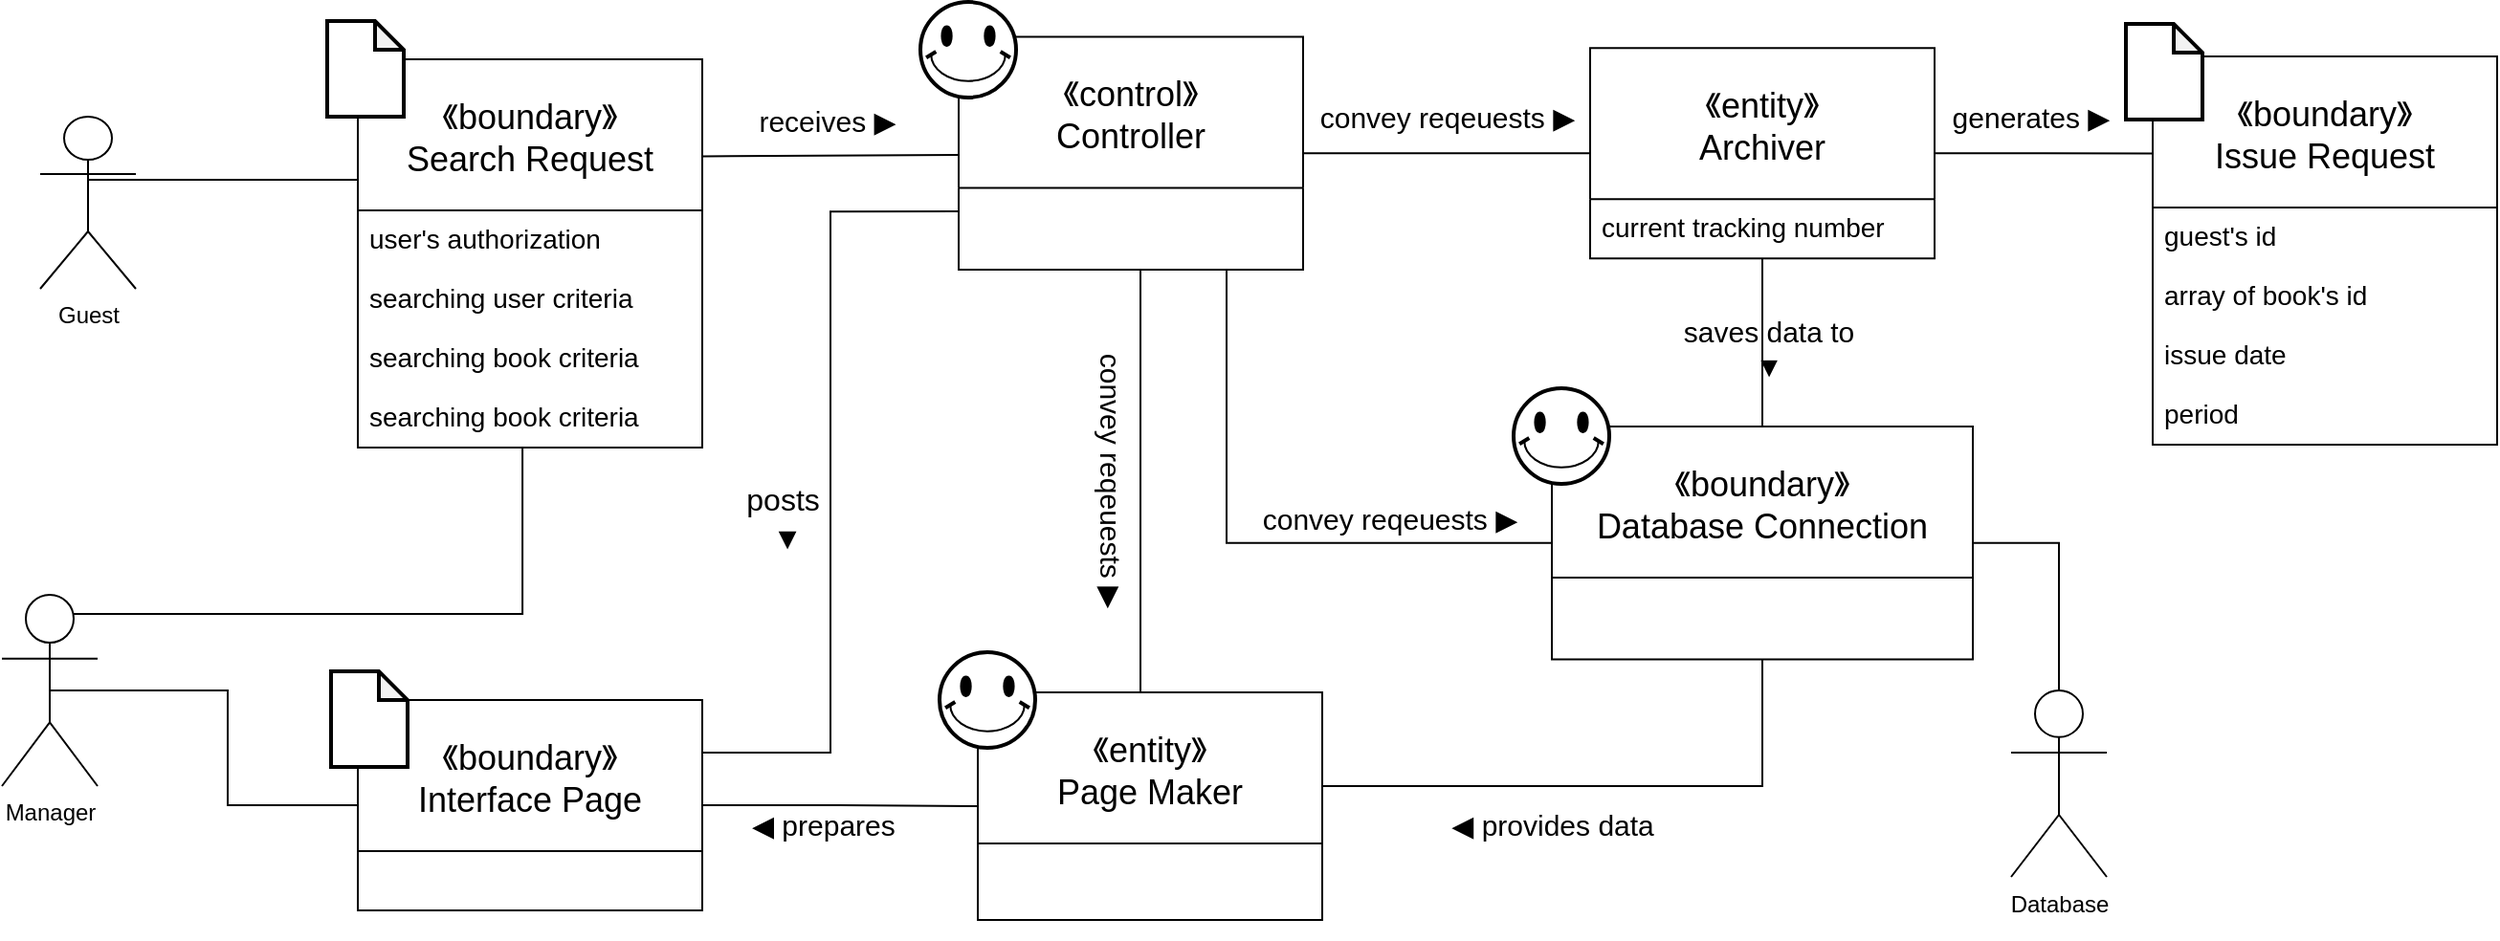 <mxfile version="14.6.0" type="github">
  <diagram id="5l0Z7yfl8ByQtcLtXI0_" name="Page-1">
    <mxGraphModel dx="2370" dy="1270" grid="1" gridSize="10" guides="1" tooltips="1" connect="1" arrows="1" fold="1" page="1" pageScale="1" pageWidth="700" pageHeight="1000" math="0" shadow="0">
      <root>
        <mxCell id="0" />
        <mxCell id="1" parent="0" />
        <mxCell id="XmLIVMyjwb1xh4FuUnke-17" value="Database&lt;br&gt;" style="shape=umlActor;verticalLabelPosition=bottom;verticalAlign=top;html=1;outlineConnect=0;" parent="1" vertex="1">
          <mxGeometry x="1150" y="430" width="50" height="97.5" as="geometry" />
        </mxCell>
        <mxCell id="XmLIVMyjwb1xh4FuUnke-107" style="edgeStyle=orthogonalEdgeStyle;rounded=0;orthogonalLoop=1;jettySize=auto;html=1;exitX=0.5;exitY=0.5;exitDx=0;exitDy=0;exitPerimeter=0;entryX=0;entryY=0.5;entryDx=0;entryDy=0;fontSize=14;endArrow=none;endFill=0;" parent="1" source="XmLIVMyjwb1xh4FuUnke-20" target="XmLIVMyjwb1xh4FuUnke-69" edge="1">
          <mxGeometry relative="1" as="geometry" />
        </mxCell>
        <mxCell id="XmLIVMyjwb1xh4FuUnke-115" style="edgeStyle=elbowEdgeStyle;rounded=0;orthogonalLoop=1;jettySize=auto;html=1;exitX=0.75;exitY=0.1;exitDx=0;exitDy=0;exitPerimeter=0;entryX=0.478;entryY=1;entryDx=0;entryDy=0;entryPerimeter=0;fontSize=14;endArrow=none;endFill=0;elbow=vertical;" parent="1" source="XmLIVMyjwb1xh4FuUnke-20" target="XmLIVMyjwb1xh4FuUnke-40" edge="1">
          <mxGeometry relative="1" as="geometry">
            <Array as="points">
              <mxPoint x="260" y="390" />
            </Array>
          </mxGeometry>
        </mxCell>
        <mxCell id="XmLIVMyjwb1xh4FuUnke-20" value="Manager" style="shape=umlActor;verticalLabelPosition=bottom;verticalAlign=top;html=1;outlineConnect=0;" parent="1" vertex="1">
          <mxGeometry x="100" y="380" width="50" height="100" as="geometry" />
        </mxCell>
        <mxCell id="XmLIVMyjwb1xh4FuUnke-99" style="edgeStyle=orthogonalEdgeStyle;rounded=0;orthogonalLoop=1;jettySize=auto;html=1;exitX=1;exitY=0.5;exitDx=0;exitDy=0;entryX=0;entryY=0.25;entryDx=0;entryDy=0;fontSize=14;endArrow=none;endFill=0;" parent="1" source="XmLIVMyjwb1xh4FuUnke-41" target="XmLIVMyjwb1xh4FuUnke-49" edge="1">
          <mxGeometry relative="1" as="geometry" />
        </mxCell>
        <mxCell id="XmLIVMyjwb1xh4FuUnke-41" value="《entity》&#xa;Archiver" style="swimlane;fontStyle=0;childLayout=stackLayout;horizontal=1;startSize=79;horizontalStack=0;resizeParent=1;resizeParentMax=0;resizeLast=0;collapsible=1;marginBottom=0;fontSize=18;labelBorderColor=none;" parent="1" vertex="1">
          <mxGeometry x="930" y="94.1" width="180" height="110" as="geometry" />
        </mxCell>
        <mxCell id="XmLIVMyjwb1xh4FuUnke-42" value="current tracking number" style="text;strokeColor=none;fillColor=none;align=left;verticalAlign=top;spacingLeft=4;spacingRight=4;overflow=hidden;rotatable=0;points=[[0,0.5],[1,0.5]];portConstraint=eastwest;fontSize=14;" parent="XmLIVMyjwb1xh4FuUnke-41" vertex="1">
          <mxGeometry y="79" width="180" height="31" as="geometry" />
        </mxCell>
        <mxCell id="XmLIVMyjwb1xh4FuUnke-57" value="" style="group" parent="1" vertex="1" connectable="0">
          <mxGeometry x="580" y="70" width="200" height="150" as="geometry" />
        </mxCell>
        <mxCell id="XmLIVMyjwb1xh4FuUnke-53" value="《control》&#xa;Controller" style="swimlane;fontStyle=0;childLayout=stackLayout;horizontal=1;startSize=79;horizontalStack=0;resizeParent=1;resizeParentMax=0;resizeLast=0;collapsible=1;marginBottom=0;fontSize=18;labelBorderColor=none;" parent="XmLIVMyjwb1xh4FuUnke-57" vertex="1">
          <mxGeometry x="20" y="18.2" width="180" height="121.8" as="geometry" />
        </mxCell>
        <mxCell id="XmLIVMyjwb1xh4FuUnke-56" value="" style="verticalLabelPosition=bottom;verticalAlign=top;html=1;shape=mxgraph.basic.smiley;fontSize=14;strokeWidth=2;fillColor=#ffffff;" parent="XmLIVMyjwb1xh4FuUnke-57" vertex="1">
          <mxGeometry width="50" height="50" as="geometry" />
        </mxCell>
        <mxCell id="XmLIVMyjwb1xh4FuUnke-58" value="" style="group" parent="1" vertex="1" connectable="0">
          <mxGeometry x="590" y="410" width="200" height="150" as="geometry" />
        </mxCell>
        <mxCell id="XmLIVMyjwb1xh4FuUnke-59" value="《entity》&#xa;Page Maker" style="swimlane;fontStyle=0;childLayout=stackLayout;horizontal=1;startSize=79;horizontalStack=0;resizeParent=1;resizeParentMax=0;resizeLast=0;collapsible=1;marginBottom=0;fontSize=18;labelBorderColor=none;" parent="XmLIVMyjwb1xh4FuUnke-58" vertex="1">
          <mxGeometry x="20" y="21" width="180" height="119" as="geometry" />
        </mxCell>
        <mxCell id="XmLIVMyjwb1xh4FuUnke-60" value="" style="verticalLabelPosition=bottom;verticalAlign=top;html=1;shape=mxgraph.basic.smiley;fontSize=14;strokeWidth=2;fillColor=#ffffff;" parent="XmLIVMyjwb1xh4FuUnke-58" vertex="1">
          <mxGeometry width="50" height="50" as="geometry" />
        </mxCell>
        <mxCell id="XmLIVMyjwb1xh4FuUnke-63" value="" style="group" parent="1" vertex="1" connectable="0">
          <mxGeometry x="1210" y="81.5" width="194" height="189" as="geometry" />
        </mxCell>
        <mxCell id="XmLIVMyjwb1xh4FuUnke-49" value="《boundary》&#xa;Issue Request" style="swimlane;fontStyle=0;childLayout=stackLayout;horizontal=1;startSize=79;horizontalStack=0;resizeParent=1;resizeParentMax=0;resizeLast=0;collapsible=1;marginBottom=0;fontSize=18;" parent="XmLIVMyjwb1xh4FuUnke-63" vertex="1">
          <mxGeometry x="14" y="17" width="180" height="203" as="geometry" />
        </mxCell>
        <mxCell id="XmLIVMyjwb1xh4FuUnke-50" value="guest&#39;s id" style="text;strokeColor=none;fillColor=none;align=left;verticalAlign=top;spacingLeft=4;spacingRight=4;overflow=hidden;rotatable=0;points=[[0,0.5],[1,0.5]];portConstraint=eastwest;fontSize=14;" parent="XmLIVMyjwb1xh4FuUnke-49" vertex="1">
          <mxGeometry y="79" width="180" height="31" as="geometry" />
        </mxCell>
        <mxCell id="XmLIVMyjwb1xh4FuUnke-51" value="array of book&#39;s id" style="text;strokeColor=none;fillColor=none;align=left;verticalAlign=top;spacingLeft=4;spacingRight=4;overflow=hidden;rotatable=0;points=[[0,0.5],[1,0.5]];portConstraint=eastwest;fontSize=14;" parent="XmLIVMyjwb1xh4FuUnke-49" vertex="1">
          <mxGeometry y="110" width="180" height="31" as="geometry" />
        </mxCell>
        <mxCell id="XmLIVMyjwb1xh4FuUnke-52" value="issue date" style="text;strokeColor=none;fillColor=none;align=left;verticalAlign=top;spacingLeft=4;spacingRight=4;overflow=hidden;rotatable=0;points=[[0,0.5],[1,0.5]];portConstraint=eastwest;fontSize=14;" parent="XmLIVMyjwb1xh4FuUnke-49" vertex="1">
          <mxGeometry y="141" width="180" height="31" as="geometry" />
        </mxCell>
        <mxCell id="XmLIVMyjwb1xh4FuUnke-74" value="period" style="text;strokeColor=none;fillColor=none;align=left;verticalAlign=top;spacingLeft=4;spacingRight=4;overflow=hidden;rotatable=0;points=[[0,0.5],[1,0.5]];portConstraint=eastwest;fontSize=14;" parent="XmLIVMyjwb1xh4FuUnke-49" vertex="1">
          <mxGeometry y="172" width="180" height="31" as="geometry" />
        </mxCell>
        <mxCell id="XmLIVMyjwb1xh4FuUnke-62" value="" style="shape=note;whiteSpace=wrap;html=1;backgroundOutline=1;darkOpacity=0.05;fontSize=14;strokeWidth=2;fillColor=#ffffff;size=15;" parent="XmLIVMyjwb1xh4FuUnke-63" vertex="1">
          <mxGeometry width="40" height="50" as="geometry" />
        </mxCell>
        <mxCell id="XmLIVMyjwb1xh4FuUnke-66" value="" style="group" parent="1" vertex="1" connectable="0">
          <mxGeometry x="890" y="272" width="240" height="150" as="geometry" />
        </mxCell>
        <mxCell id="XmLIVMyjwb1xh4FuUnke-67" value="《boundary》&#xa;Database Connection" style="swimlane;fontStyle=0;childLayout=stackLayout;horizontal=1;startSize=79;horizontalStack=0;resizeParent=1;resizeParentMax=0;resizeLast=0;collapsible=1;marginBottom=0;fontSize=18;labelBorderColor=none;" parent="XmLIVMyjwb1xh4FuUnke-66" vertex="1">
          <mxGeometry x="20" y="20" width="220" height="121.8" as="geometry" />
        </mxCell>
        <mxCell id="XmLIVMyjwb1xh4FuUnke-68" value="" style="verticalLabelPosition=bottom;verticalAlign=top;html=1;shape=mxgraph.basic.smiley;fontSize=14;strokeWidth=2;fillColor=#ffffff;" parent="XmLIVMyjwb1xh4FuUnke-66" vertex="1">
          <mxGeometry width="50" height="50" as="geometry" />
        </mxCell>
        <mxCell id="XmLIVMyjwb1xh4FuUnke-75" value="" style="group" parent="1" vertex="1" connectable="0">
          <mxGeometry x="270" y="80" width="196" height="192" as="geometry" />
        </mxCell>
        <mxCell id="XmLIVMyjwb1xh4FuUnke-30" value="《boundary》&#xa;Search Request" style="swimlane;fontStyle=0;childLayout=stackLayout;horizontal=1;startSize=79;horizontalStack=0;resizeParent=1;resizeParentMax=0;resizeLast=0;collapsible=1;marginBottom=0;fontSize=18;" parent="XmLIVMyjwb1xh4FuUnke-75" vertex="1">
          <mxGeometry x="16" y="20" width="180" height="203" as="geometry" />
        </mxCell>
        <mxCell id="XmLIVMyjwb1xh4FuUnke-31" value="user&#39;s authorization&#xa;" style="text;strokeColor=none;fillColor=none;align=left;verticalAlign=top;spacingLeft=4;spacingRight=4;overflow=hidden;rotatable=0;points=[[0,0.5],[1,0.5]];portConstraint=eastwest;fontSize=14;" parent="XmLIVMyjwb1xh4FuUnke-30" vertex="1">
          <mxGeometry y="79" width="180" height="31" as="geometry" />
        </mxCell>
        <mxCell id="XmLIVMyjwb1xh4FuUnke-39" value="searching user criteria" style="text;strokeColor=none;fillColor=none;align=left;verticalAlign=top;spacingLeft=4;spacingRight=4;overflow=hidden;rotatable=0;points=[[0,0.5],[1,0.5]];portConstraint=eastwest;fontSize=14;" parent="XmLIVMyjwb1xh4FuUnke-30" vertex="1">
          <mxGeometry y="110" width="180" height="31" as="geometry" />
        </mxCell>
        <mxCell id="XmLIVMyjwb1xh4FuUnke-104" value="searching book criteria" style="text;strokeColor=none;fillColor=none;align=left;verticalAlign=top;spacingLeft=4;spacingRight=4;overflow=hidden;rotatable=0;points=[[0,0.5],[1,0.5]];portConstraint=eastwest;fontSize=14;" parent="XmLIVMyjwb1xh4FuUnke-30" vertex="1">
          <mxGeometry y="141" width="180" height="31" as="geometry" />
        </mxCell>
        <mxCell id="XmLIVMyjwb1xh4FuUnke-40" value="searching book criteria" style="text;strokeColor=none;fillColor=none;align=left;verticalAlign=top;spacingLeft=4;spacingRight=4;overflow=hidden;rotatable=0;points=[[0,0.5],[1,0.5]];portConstraint=eastwest;fontSize=14;" parent="XmLIVMyjwb1xh4FuUnke-30" vertex="1">
          <mxGeometry y="172" width="180" height="31" as="geometry" />
        </mxCell>
        <mxCell id="XmLIVMyjwb1xh4FuUnke-64" value="" style="shape=note;whiteSpace=wrap;html=1;backgroundOutline=1;darkOpacity=0.05;fontSize=14;strokeWidth=2;fillColor=#ffffff;size=15;" parent="XmLIVMyjwb1xh4FuUnke-75" vertex="1">
          <mxGeometry width="40" height="50" as="geometry" />
        </mxCell>
        <mxCell id="XmLIVMyjwb1xh4FuUnke-76" value="" style="group" parent="1" vertex="1" connectable="0">
          <mxGeometry x="272" y="420" width="194" height="125" as="geometry" />
        </mxCell>
        <mxCell id="XmLIVMyjwb1xh4FuUnke-69" value="《boundary》&#xa;Interface Page" style="swimlane;fontStyle=0;childLayout=stackLayout;horizontal=1;startSize=79;horizontalStack=0;resizeParent=1;resizeParentMax=0;resizeLast=0;collapsible=1;marginBottom=0;fontSize=18;" parent="XmLIVMyjwb1xh4FuUnke-76" vertex="1">
          <mxGeometry x="14" y="15" width="180" height="110" as="geometry" />
        </mxCell>
        <mxCell id="XmLIVMyjwb1xh4FuUnke-73" value="" style="shape=note;whiteSpace=wrap;html=1;backgroundOutline=1;darkOpacity=0.05;fontSize=14;strokeWidth=2;fillColor=#ffffff;size=15;" parent="XmLIVMyjwb1xh4FuUnke-76" vertex="1">
          <mxGeometry width="40" height="50" as="geometry" />
        </mxCell>
        <mxCell id="XmLIVMyjwb1xh4FuUnke-94" style="rounded=0;orthogonalLoop=1;jettySize=auto;html=1;exitX=0.5;exitY=1;exitDx=0;exitDy=0;fontSize=14;endArrow=none;endFill=0;entryX=0.5;entryY=0;entryDx=0;entryDy=0;edgeStyle=elbowEdgeStyle;" parent="1" source="XmLIVMyjwb1xh4FuUnke-53" target="XmLIVMyjwb1xh4FuUnke-59" edge="1">
          <mxGeometry relative="1" as="geometry">
            <mxPoint x="660" y="410" as="targetPoint" />
          </mxGeometry>
        </mxCell>
        <mxCell id="XmLIVMyjwb1xh4FuUnke-96" style="edgeStyle=orthogonalEdgeStyle;rounded=0;orthogonalLoop=1;jettySize=auto;html=1;exitX=0.75;exitY=1;exitDx=0;exitDy=0;entryX=0;entryY=0.5;entryDx=0;entryDy=0;fontSize=14;endArrow=none;endFill=0;" parent="1" source="XmLIVMyjwb1xh4FuUnke-53" target="XmLIVMyjwb1xh4FuUnke-67" edge="1">
          <mxGeometry relative="1" as="geometry">
            <Array as="points">
              <mxPoint x="740" y="210" />
              <mxPoint x="740" y="353" />
            </Array>
          </mxGeometry>
        </mxCell>
        <mxCell id="XmLIVMyjwb1xh4FuUnke-97" style="edgeStyle=orthogonalEdgeStyle;rounded=0;orthogonalLoop=1;jettySize=auto;html=1;exitX=0.5;exitY=0;exitDx=0;exitDy=0;fontSize=14;endArrow=none;endFill=0;" parent="1" source="XmLIVMyjwb1xh4FuUnke-67" target="XmLIVMyjwb1xh4FuUnke-41" edge="1">
          <mxGeometry relative="1" as="geometry" />
        </mxCell>
        <mxCell id="XmLIVMyjwb1xh4FuUnke-100" style="edgeStyle=orthogonalEdgeStyle;rounded=0;orthogonalLoop=1;jettySize=auto;html=1;exitX=1;exitY=0.5;exitDx=0;exitDy=0;entryX=0;entryY=0.5;entryDx=0;entryDy=0;fontSize=14;endArrow=none;endFill=0;" parent="1" source="XmLIVMyjwb1xh4FuUnke-53" target="XmLIVMyjwb1xh4FuUnke-41" edge="1">
          <mxGeometry relative="1" as="geometry" />
        </mxCell>
        <mxCell id="XmLIVMyjwb1xh4FuUnke-101" style="edgeStyle=orthogonalEdgeStyle;rounded=0;orthogonalLoop=1;jettySize=auto;html=1;exitX=1;exitY=0.5;exitDx=0;exitDy=0;fontSize=14;endArrow=none;endFill=0;entryX=0.5;entryY=0;entryDx=0;entryDy=0;entryPerimeter=0;" parent="1" source="XmLIVMyjwb1xh4FuUnke-67" target="XmLIVMyjwb1xh4FuUnke-17" edge="1">
          <mxGeometry relative="1" as="geometry">
            <mxPoint x="1210" y="380" as="targetPoint" />
          </mxGeometry>
        </mxCell>
        <mxCell id="XmLIVMyjwb1xh4FuUnke-108" style="edgeStyle=orthogonalEdgeStyle;rounded=0;orthogonalLoop=1;jettySize=auto;html=1;exitX=0;exitY=0.75;exitDx=0;exitDy=0;entryX=1;entryY=0.25;entryDx=0;entryDy=0;fontSize=14;endArrow=none;endFill=0;" parent="1" source="XmLIVMyjwb1xh4FuUnke-53" target="XmLIVMyjwb1xh4FuUnke-69" edge="1">
          <mxGeometry relative="1" as="geometry" />
        </mxCell>
        <mxCell id="XmLIVMyjwb1xh4FuUnke-109" style="edgeStyle=orthogonalEdgeStyle;rounded=0;orthogonalLoop=1;jettySize=auto;html=1;exitX=1;exitY=0.5;exitDx=0;exitDy=0;entryX=0;entryY=0.5;entryDx=0;entryDy=0;fontSize=14;endArrow=none;endFill=0;" parent="1" source="XmLIVMyjwb1xh4FuUnke-69" target="XmLIVMyjwb1xh4FuUnke-59" edge="1">
          <mxGeometry relative="1" as="geometry" />
        </mxCell>
        <mxCell id="XmLIVMyjwb1xh4FuUnke-123" value="◀ prepares&amp;nbsp;" style="edgeLabel;html=1;align=center;verticalAlign=middle;resizable=0;points=[];fontSize=15;" parent="XmLIVMyjwb1xh4FuUnke-109" vertex="1" connectable="0">
          <mxGeometry x="-0.212" y="4" relative="1" as="geometry">
            <mxPoint x="8" y="14" as="offset" />
          </mxGeometry>
        </mxCell>
        <mxCell id="XmLIVMyjwb1xh4FuUnke-110" style="edgeStyle=elbowEdgeStyle;rounded=0;orthogonalLoop=1;jettySize=auto;html=1;exitX=1;exitY=0.25;exitDx=0;exitDy=0;entryX=0;entryY=0.5;entryDx=0;entryDy=0;fontSize=14;endArrow=none;endFill=0;elbow=vertical;" parent="1" source="XmLIVMyjwb1xh4FuUnke-30" target="XmLIVMyjwb1xh4FuUnke-53" edge="1">
          <mxGeometry relative="1" as="geometry">
            <Array as="points" />
          </mxGeometry>
        </mxCell>
        <mxCell id="XmLIVMyjwb1xh4FuUnke-118" value="&lt;font style=&quot;font-size: 15px;&quot;&gt;receives ▶&lt;/font&gt;" style="edgeLabel;html=1;align=center;verticalAlign=middle;resizable=0;points=[];fontSize=15;" parent="XmLIVMyjwb1xh4FuUnke-110" vertex="1" connectable="0">
          <mxGeometry x="-0.339" relative="1" as="geometry">
            <mxPoint x="20" y="-18" as="offset" />
          </mxGeometry>
        </mxCell>
        <mxCell id="XmLIVMyjwb1xh4FuUnke-111" style="edgeStyle=elbowEdgeStyle;rounded=0;orthogonalLoop=1;jettySize=auto;html=1;exitX=1;exitY=0.5;exitDx=0;exitDy=0;entryX=0.5;entryY=1;entryDx=0;entryDy=0;fontSize=14;endArrow=none;endFill=0;elbow=vertical;" parent="1" source="XmLIVMyjwb1xh4FuUnke-59" target="XmLIVMyjwb1xh4FuUnke-67" edge="1">
          <mxGeometry relative="1" as="geometry">
            <Array as="points">
              <mxPoint x="920" y="480" />
            </Array>
          </mxGeometry>
        </mxCell>
        <mxCell id="XmLIVMyjwb1xh4FuUnke-116" style="edgeStyle=elbowEdgeStyle;rounded=0;orthogonalLoop=1;jettySize=auto;elbow=vertical;html=1;exitX=0.5;exitY=0.5;exitDx=0;exitDy=0;exitPerimeter=0;entryX=0;entryY=0.25;entryDx=0;entryDy=0;fontSize=14;endArrow=none;endFill=0;" parent="1" source="XmLIVMyjwb1xh4FuUnke-112" target="XmLIVMyjwb1xh4FuUnke-30" edge="1">
          <mxGeometry relative="1" as="geometry" />
        </mxCell>
        <mxCell id="XmLIVMyjwb1xh4FuUnke-112" value="Guest&lt;br&gt;" style="shape=umlActor;verticalLabelPosition=bottom;verticalAlign=top;html=1;outlineConnect=0;" parent="1" vertex="1">
          <mxGeometry x="120" y="130" width="50" height="90" as="geometry" />
        </mxCell>
        <mxCell id="XmLIVMyjwb1xh4FuUnke-120" value="&lt;font style=&quot;font-size: 15px;&quot;&gt;convey reqeuests&amp;nbsp;&lt;/font&gt;&lt;span style=&quot;font-size: 15px; background-color: rgb(255, 255, 255);&quot;&gt;▶&lt;/span&gt;" style="text;html=1;align=center;verticalAlign=middle;resizable=0;points=[];autosize=1;strokeColor=none;fontSize=15;" parent="1" vertex="1">
          <mxGeometry x="750" y="330" width="150" height="20" as="geometry" />
        </mxCell>
        <mxCell id="XmLIVMyjwb1xh4FuUnke-121" value="posts&amp;nbsp;&lt;br style=&quot;font-size: 16px;&quot;&gt;▼" style="text;html=1;align=center;verticalAlign=middle;resizable=0;points=[];autosize=1;strokeColor=none;fontSize=16;rotation=0;" parent="1" vertex="1">
          <mxGeometry x="480" y="320" width="60" height="40" as="geometry" />
        </mxCell>
        <mxCell id="XmLIVMyjwb1xh4FuUnke-124" value="&lt;font style=&quot;font-size: 15px;&quot;&gt;convey reqeuests&amp;nbsp;&lt;/font&gt;&lt;span style=&quot;font-size: 15px; background-color: rgb(255, 255, 255);&quot;&gt;▶&lt;/span&gt;" style="text;html=1;align=center;verticalAlign=middle;resizable=0;points=[];autosize=1;strokeColor=none;fontSize=15;rotation=90;" parent="1" vertex="1">
          <mxGeometry x="605" y="310" width="150" height="20" as="geometry" />
        </mxCell>
        <mxCell id="LSCKI8ODp4GyhHWEsJ_P-1" value="&lt;font style=&quot;font-size: 15px;&quot;&gt;convey reqeuests&amp;nbsp;&lt;/font&gt;&lt;span style=&quot;font-size: 15px; background-color: rgb(255, 255, 255);&quot;&gt;▶&lt;/span&gt;" style="text;html=1;align=center;verticalAlign=middle;resizable=0;points=[];autosize=1;strokeColor=none;fontSize=15;" vertex="1" parent="1">
          <mxGeometry x="780" y="120" width="150" height="20" as="geometry" />
        </mxCell>
        <mxCell id="LSCKI8ODp4GyhHWEsJ_P-2" value="◀ provides data" style="text;html=1;align=center;verticalAlign=middle;resizable=0;points=[];autosize=1;strokeColor=none;fontSize=15;" vertex="1" parent="1">
          <mxGeometry x="850" y="490" width="120" height="20" as="geometry" />
        </mxCell>
        <mxCell id="LSCKI8ODp4GyhHWEsJ_P-3" value="saves data to&lt;br&gt;▼" style="text;html=1;align=center;verticalAlign=middle;resizable=0;points=[];autosize=1;strokeColor=none;fontSize=15;" vertex="1" parent="1">
          <mxGeometry x="973" y="230.5" width="100" height="40" as="geometry" />
        </mxCell>
        <mxCell id="LSCKI8ODp4GyhHWEsJ_P-4" value="generates ▶" style="text;html=1;align=center;verticalAlign=middle;resizable=0;points=[];autosize=1;strokeColor=none;fontSize=15;" vertex="1" parent="1">
          <mxGeometry x="1110" y="120" width="100" height="20" as="geometry" />
        </mxCell>
      </root>
    </mxGraphModel>
  </diagram>
</mxfile>
